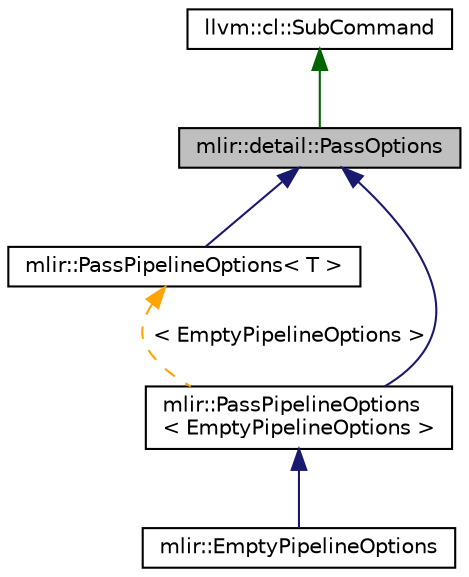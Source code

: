 digraph "mlir::detail::PassOptions"
{
  bgcolor="transparent";
  edge [fontname="Helvetica",fontsize="10",labelfontname="Helvetica",labelfontsize="10"];
  node [fontname="Helvetica",fontsize="10",shape=record];
  Node0 [label="mlir::detail::PassOptions",height=0.2,width=0.4,color="black", fillcolor="grey75", style="filled", fontcolor="black"];
  Node1 -> Node0 [dir="back",color="darkgreen",fontsize="10",style="solid",fontname="Helvetica"];
  Node1 [label="llvm::cl::SubCommand",height=0.2,width=0.4,color="black",URL="$classllvm_1_1cl_1_1SubCommand.html"];
  Node0 -> Node2 [dir="back",color="midnightblue",fontsize="10",style="solid",fontname="Helvetica"];
  Node2 [label="mlir::PassPipelineOptions\< T \>",height=0.2,width=0.4,color="black",URL="$classmlir_1_1PassPipelineOptions.html",tooltip="Subclasses of PassPipelineOptions provide a set of options that can be used to initialize a pass pipe..."];
  Node2 -> Node3 [dir="back",color="orange",fontsize="10",style="dashed",label=" \< EmptyPipelineOptions \>" ,fontname="Helvetica"];
  Node3 [label="mlir::PassPipelineOptions\l\< EmptyPipelineOptions \>",height=0.2,width=0.4,color="black",URL="$classmlir_1_1PassPipelineOptions.html"];
  Node3 -> Node4 [dir="back",color="midnightblue",fontsize="10",style="solid",fontname="Helvetica"];
  Node4 [label="mlir::EmptyPipelineOptions",height=0.2,width=0.4,color="black",URL="$structmlir_1_1EmptyPipelineOptions.html",tooltip="A default empty option struct to be used for passes that do not need to take any options. "];
  Node0 -> Node3 [dir="back",color="midnightblue",fontsize="10",style="solid",fontname="Helvetica"];
}
